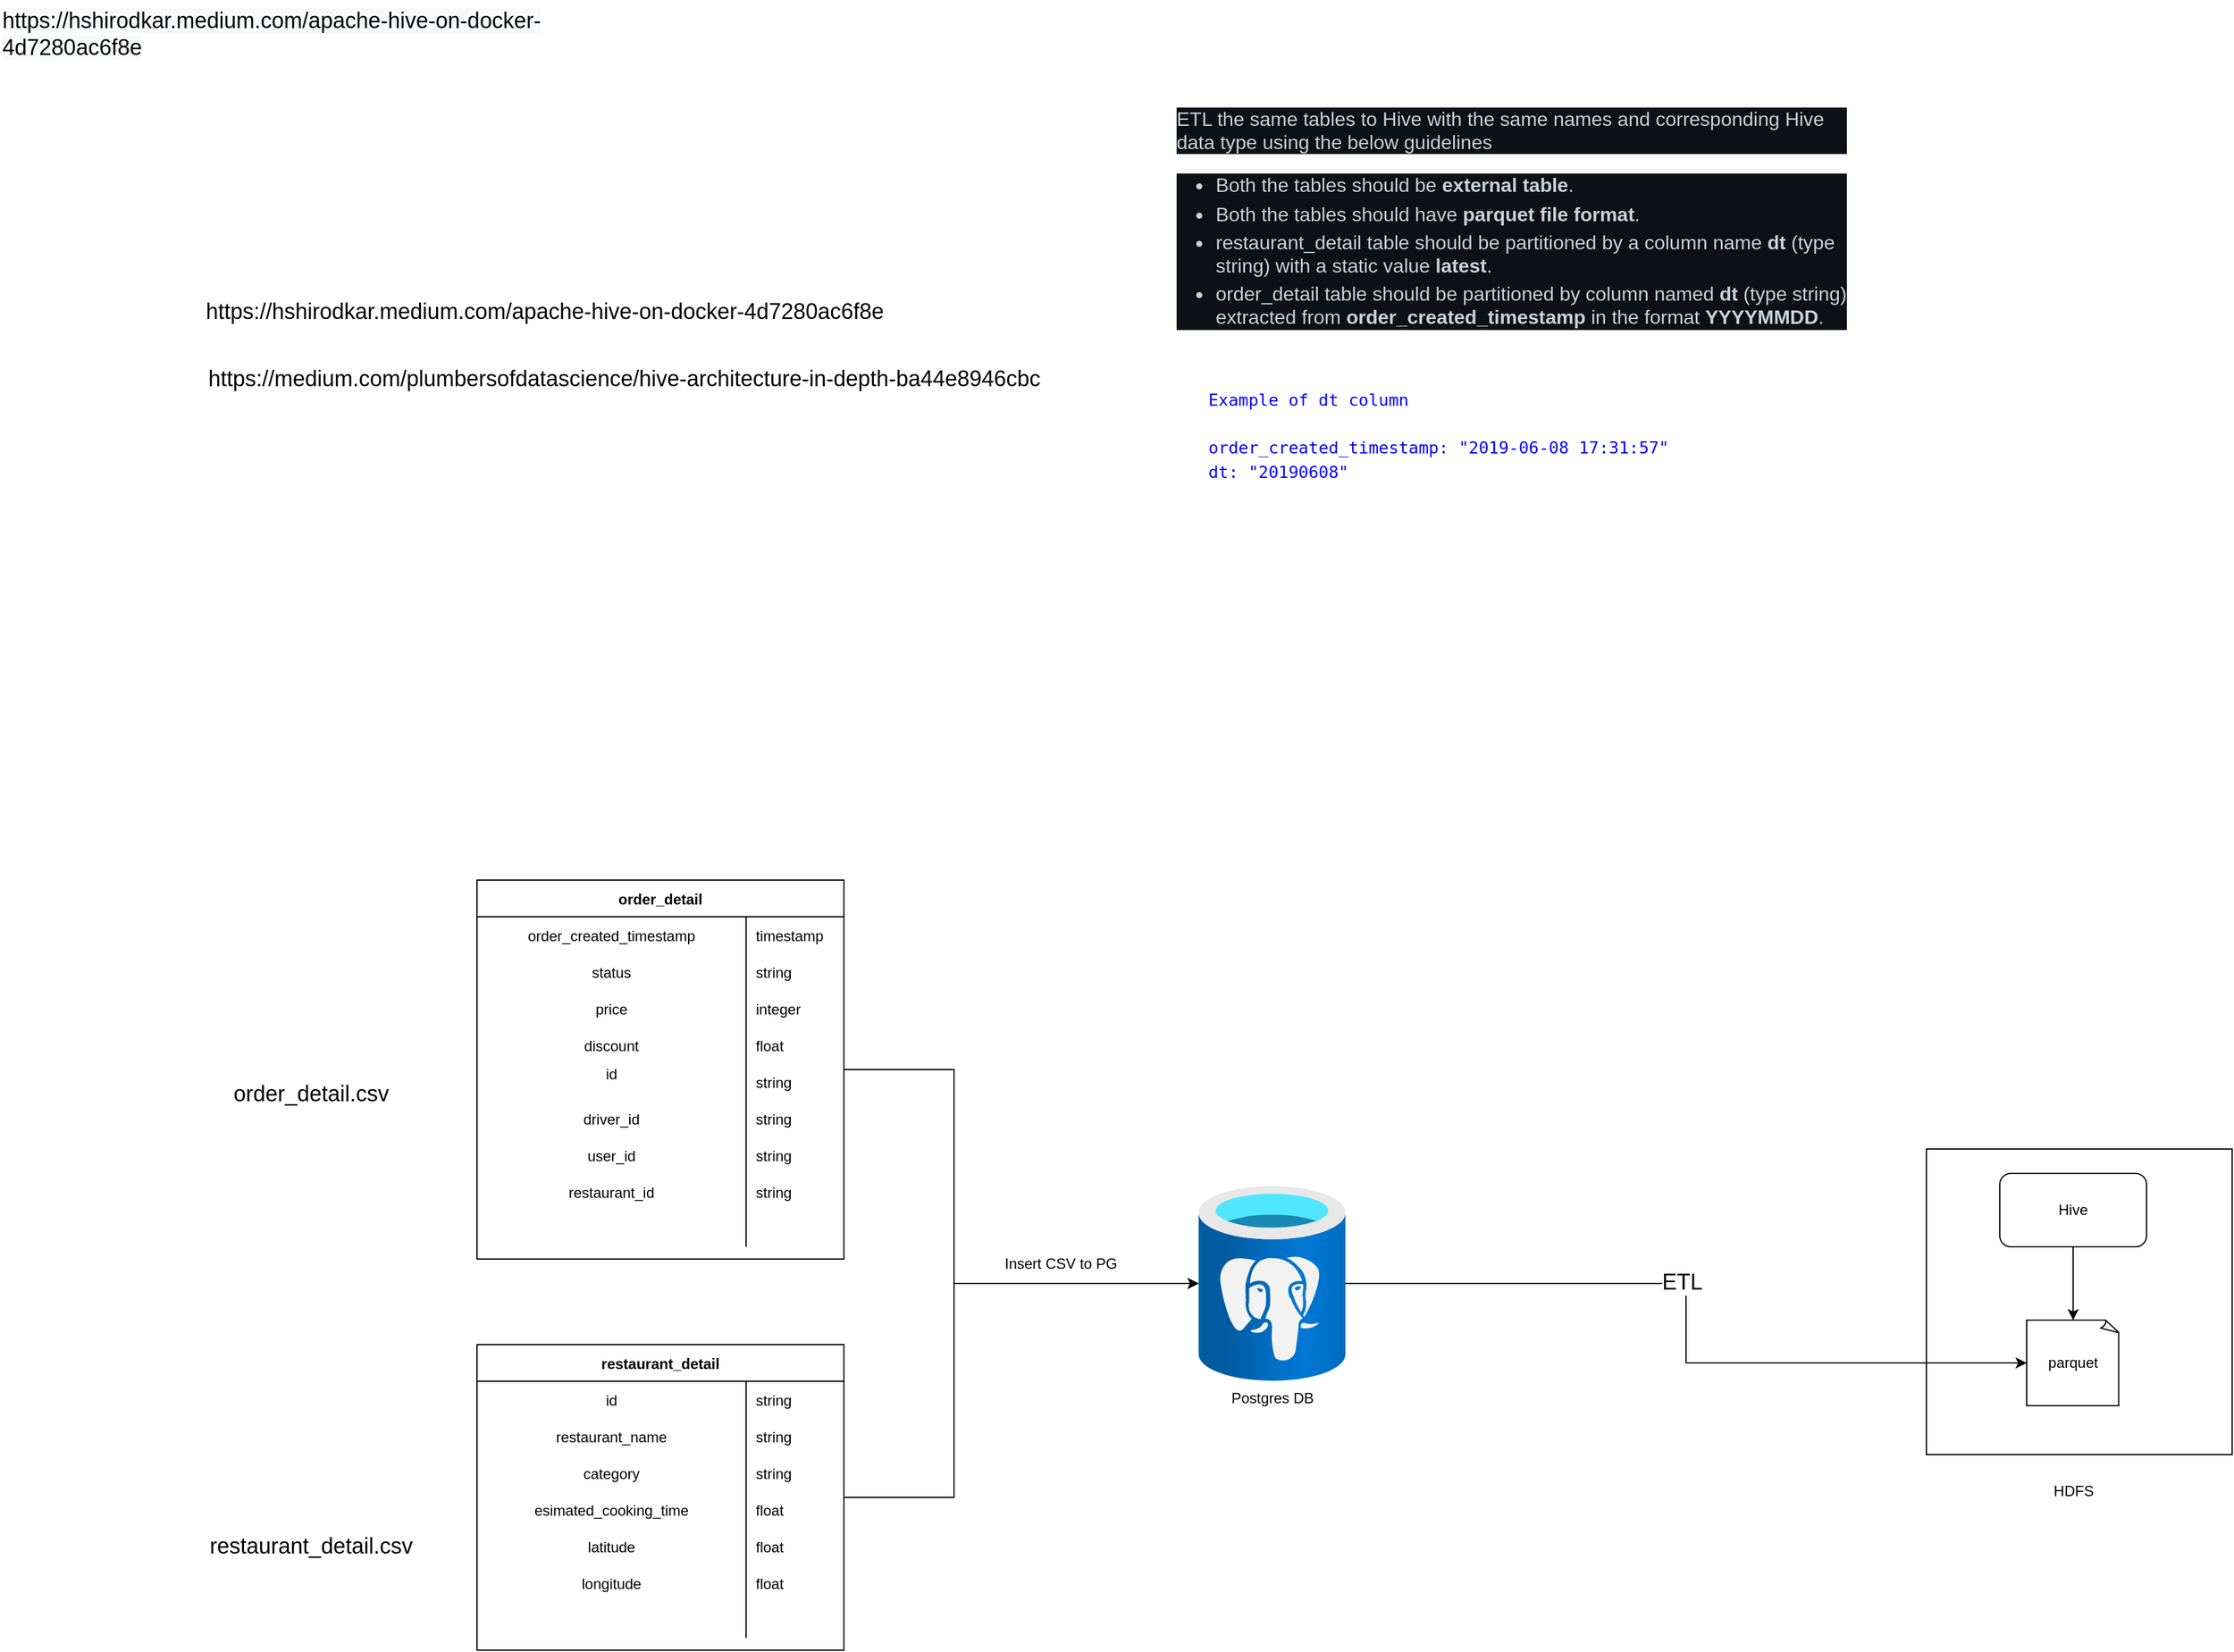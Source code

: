 <mxfile version="14.8.0" type="github">
  <diagram id="6CdzCUz8HcLEYqCQVTEM" name="Page-1">
    <mxGraphModel dx="1882" dy="1744" grid="0" gridSize="10" guides="1" tooltips="1" connect="1" arrows="1" fold="1" page="0" pageScale="1" pageWidth="1654" pageHeight="1169" math="0" shadow="0">
      <root>
        <mxCell id="0" />
        <mxCell id="1" parent="0" />
        <mxCell id="gmRt4qrbImgZVtuVfAIw-1" value="" style="whiteSpace=wrap;html=1;aspect=fixed;" vertex="1" parent="1">
          <mxGeometry x="1585" y="410" width="250" height="250" as="geometry" />
        </mxCell>
        <mxCell id="cUqwhZdn4gUKvGzjcZQ_-3" value="&lt;font style=&quot;font-size: 18px&quot;&gt;order_detail.csv&lt;/font&gt;" style="shape=image;html=1;verticalAlign=top;verticalLabelPosition=bottom;labelBackgroundColor=#ffffff;imageAspect=0;aspect=fixed;image=https://cdn3.iconfinder.com/data/icons/file-extension-vol-1/48/csv_file_database_extension_data-128.png" parent="1" vertex="1">
          <mxGeometry x="200" y="220" width="128" height="128" as="geometry" />
        </mxCell>
        <mxCell id="cUqwhZdn4gUKvGzjcZQ_-4" value="&lt;font style=&quot;font-size: 18px&quot;&gt;restaurant_detail.csv&lt;/font&gt;" style="shape=image;html=1;verticalAlign=top;verticalLabelPosition=bottom;labelBackgroundColor=#ffffff;imageAspect=0;aspect=fixed;image=https://cdn3.iconfinder.com/data/icons/file-extension-vol-1/48/csv_file_database_extension_data-128.png" parent="1" vertex="1">
          <mxGeometry x="200" y="590" width="128" height="128" as="geometry" />
        </mxCell>
        <mxCell id="cUqwhZdn4gUKvGzjcZQ_-90" style="edgeStyle=orthogonalEdgeStyle;rounded=0;orthogonalLoop=1;jettySize=auto;html=1;" parent="1" source="cUqwhZdn4gUKvGzjcZQ_-25" target="cUqwhZdn4gUKvGzjcZQ_-89" edge="1">
          <mxGeometry relative="1" as="geometry">
            <Array as="points">
              <mxPoint x="790" y="345" />
              <mxPoint x="790" y="520" />
            </Array>
          </mxGeometry>
        </mxCell>
        <mxCell id="cUqwhZdn4gUKvGzjcZQ_-25" value="order_detail" style="shape=table;startSize=30;container=1;collapsible=1;childLayout=tableLayout;fixedRows=1;rowLines=0;fontStyle=1;align=center;resizeLast=1;" parent="1" vertex="1">
          <mxGeometry x="400" y="190" width="300" height="310" as="geometry">
            <mxRectangle x="400" y="190" width="100" height="30" as="alternateBounds" />
          </mxGeometry>
        </mxCell>
        <mxCell id="cUqwhZdn4gUKvGzjcZQ_-26" value="" style="shape=partialRectangle;collapsible=0;dropTarget=0;pointerEvents=0;fillColor=none;top=0;left=0;bottom=0;right=0;points=[[0,0.5],[1,0.5]];portConstraint=eastwest;" parent="cUqwhZdn4gUKvGzjcZQ_-25" vertex="1">
          <mxGeometry y="30" width="300" height="30" as="geometry" />
        </mxCell>
        <mxCell id="cUqwhZdn4gUKvGzjcZQ_-27" value="order_created_timestamp" style="shape=partialRectangle;connectable=0;fillColor=none;top=0;left=0;bottom=0;right=0;fontStyle=0;overflow=hidden;" parent="cUqwhZdn4gUKvGzjcZQ_-26" vertex="1">
          <mxGeometry width="220" height="30" as="geometry" />
        </mxCell>
        <mxCell id="cUqwhZdn4gUKvGzjcZQ_-28" value="timestamp" style="shape=partialRectangle;connectable=0;fillColor=none;top=0;left=0;bottom=0;right=0;align=left;spacingLeft=6;fontStyle=0;overflow=hidden;" parent="cUqwhZdn4gUKvGzjcZQ_-26" vertex="1">
          <mxGeometry x="220" width="80" height="30" as="geometry" />
        </mxCell>
        <mxCell id="cUqwhZdn4gUKvGzjcZQ_-32" value="" style="shape=partialRectangle;collapsible=0;dropTarget=0;pointerEvents=0;fillColor=none;top=0;left=0;bottom=0;right=0;points=[[0,0.5],[1,0.5]];portConstraint=eastwest;" parent="cUqwhZdn4gUKvGzjcZQ_-25" vertex="1">
          <mxGeometry y="60" width="300" height="30" as="geometry" />
        </mxCell>
        <mxCell id="cUqwhZdn4gUKvGzjcZQ_-33" value="status" style="shape=partialRectangle;connectable=0;fillColor=none;top=0;left=0;bottom=0;right=0;editable=1;overflow=hidden;" parent="cUqwhZdn4gUKvGzjcZQ_-32" vertex="1">
          <mxGeometry width="220" height="30" as="geometry" />
        </mxCell>
        <mxCell id="cUqwhZdn4gUKvGzjcZQ_-34" value="string" style="shape=partialRectangle;connectable=0;fillColor=none;top=0;left=0;bottom=0;right=0;align=left;spacingLeft=6;overflow=hidden;" parent="cUqwhZdn4gUKvGzjcZQ_-32" vertex="1">
          <mxGeometry x="220" width="80" height="30" as="geometry" />
        </mxCell>
        <mxCell id="cUqwhZdn4gUKvGzjcZQ_-35" value="" style="shape=partialRectangle;collapsible=0;dropTarget=0;pointerEvents=0;fillColor=none;top=0;left=0;bottom=0;right=0;points=[[0,0.5],[1,0.5]];portConstraint=eastwest;" parent="cUqwhZdn4gUKvGzjcZQ_-25" vertex="1">
          <mxGeometry y="90" width="300" height="30" as="geometry" />
        </mxCell>
        <mxCell id="cUqwhZdn4gUKvGzjcZQ_-36" value="price" style="shape=partialRectangle;connectable=0;fillColor=none;top=0;left=0;bottom=0;right=0;editable=1;overflow=hidden;" parent="cUqwhZdn4gUKvGzjcZQ_-35" vertex="1">
          <mxGeometry width="220" height="30" as="geometry" />
        </mxCell>
        <mxCell id="cUqwhZdn4gUKvGzjcZQ_-37" value="integer" style="shape=partialRectangle;connectable=0;fillColor=none;top=0;left=0;bottom=0;right=0;align=left;spacingLeft=6;overflow=hidden;" parent="cUqwhZdn4gUKvGzjcZQ_-35" vertex="1">
          <mxGeometry x="220" width="80" height="30" as="geometry" />
        </mxCell>
        <mxCell id="cUqwhZdn4gUKvGzjcZQ_-40" value="" style="shape=partialRectangle;collapsible=0;dropTarget=0;pointerEvents=0;fillColor=none;top=0;left=0;bottom=0;right=0;points=[[0,0.5],[1,0.5]];portConstraint=eastwest;" parent="cUqwhZdn4gUKvGzjcZQ_-25" vertex="1">
          <mxGeometry y="120" width="300" height="30" as="geometry" />
        </mxCell>
        <mxCell id="cUqwhZdn4gUKvGzjcZQ_-41" value="discount" style="shape=partialRectangle;connectable=0;fillColor=none;top=0;left=0;bottom=0;right=0;editable=1;overflow=hidden;" parent="cUqwhZdn4gUKvGzjcZQ_-40" vertex="1">
          <mxGeometry width="220" height="30" as="geometry" />
        </mxCell>
        <mxCell id="cUqwhZdn4gUKvGzjcZQ_-42" value="float" style="shape=partialRectangle;connectable=0;fillColor=none;top=0;left=0;bottom=0;right=0;align=left;spacingLeft=6;overflow=hidden;" parent="cUqwhZdn4gUKvGzjcZQ_-40" vertex="1">
          <mxGeometry x="220" width="80" height="30" as="geometry" />
        </mxCell>
        <mxCell id="cUqwhZdn4gUKvGzjcZQ_-46" value="" style="shape=partialRectangle;collapsible=0;dropTarget=0;pointerEvents=0;fillColor=none;top=0;left=0;bottom=0;right=0;points=[[0,0.5],[1,0.5]];portConstraint=eastwest;" parent="cUqwhZdn4gUKvGzjcZQ_-25" vertex="1">
          <mxGeometry y="150" width="300" height="30" as="geometry" />
        </mxCell>
        <mxCell id="cUqwhZdn4gUKvGzjcZQ_-47" value="id&#xa;&#xa;" style="shape=partialRectangle;connectable=0;fillColor=none;top=0;left=0;bottom=0;right=0;editable=1;overflow=hidden;" parent="cUqwhZdn4gUKvGzjcZQ_-46" vertex="1">
          <mxGeometry width="220" height="30" as="geometry" />
        </mxCell>
        <mxCell id="cUqwhZdn4gUKvGzjcZQ_-48" value="string" style="shape=partialRectangle;connectable=0;fillColor=none;top=0;left=0;bottom=0;right=0;align=left;spacingLeft=6;overflow=hidden;" parent="cUqwhZdn4gUKvGzjcZQ_-46" vertex="1">
          <mxGeometry x="220" width="80" height="30" as="geometry" />
        </mxCell>
        <mxCell id="cUqwhZdn4gUKvGzjcZQ_-49" value="" style="shape=partialRectangle;collapsible=0;dropTarget=0;pointerEvents=0;fillColor=none;top=0;left=0;bottom=0;right=0;points=[[0,0.5],[1,0.5]];portConstraint=eastwest;" parent="cUqwhZdn4gUKvGzjcZQ_-25" vertex="1">
          <mxGeometry y="180" width="300" height="30" as="geometry" />
        </mxCell>
        <mxCell id="cUqwhZdn4gUKvGzjcZQ_-50" value="driver_id" style="shape=partialRectangle;connectable=0;fillColor=none;top=0;left=0;bottom=0;right=0;editable=1;overflow=hidden;" parent="cUqwhZdn4gUKvGzjcZQ_-49" vertex="1">
          <mxGeometry width="220" height="30" as="geometry" />
        </mxCell>
        <mxCell id="cUqwhZdn4gUKvGzjcZQ_-51" value="string" style="shape=partialRectangle;connectable=0;fillColor=none;top=0;left=0;bottom=0;right=0;align=left;spacingLeft=6;overflow=hidden;" parent="cUqwhZdn4gUKvGzjcZQ_-49" vertex="1">
          <mxGeometry x="220" width="80" height="30" as="geometry" />
        </mxCell>
        <mxCell id="cUqwhZdn4gUKvGzjcZQ_-52" value="" style="shape=partialRectangle;collapsible=0;dropTarget=0;pointerEvents=0;fillColor=none;top=0;left=0;bottom=0;right=0;points=[[0,0.5],[1,0.5]];portConstraint=eastwest;" parent="cUqwhZdn4gUKvGzjcZQ_-25" vertex="1">
          <mxGeometry y="210" width="300" height="30" as="geometry" />
        </mxCell>
        <mxCell id="cUqwhZdn4gUKvGzjcZQ_-53" value="user_id" style="shape=partialRectangle;connectable=0;fillColor=none;top=0;left=0;bottom=0;right=0;editable=1;overflow=hidden;" parent="cUqwhZdn4gUKvGzjcZQ_-52" vertex="1">
          <mxGeometry width="220" height="30" as="geometry" />
        </mxCell>
        <mxCell id="cUqwhZdn4gUKvGzjcZQ_-54" value="string" style="shape=partialRectangle;connectable=0;fillColor=none;top=0;left=0;bottom=0;right=0;align=left;spacingLeft=6;overflow=hidden;" parent="cUqwhZdn4gUKvGzjcZQ_-52" vertex="1">
          <mxGeometry x="220" width="80" height="30" as="geometry" />
        </mxCell>
        <mxCell id="cUqwhZdn4gUKvGzjcZQ_-55" value="" style="shape=partialRectangle;collapsible=0;dropTarget=0;pointerEvents=0;fillColor=none;top=0;left=0;bottom=0;right=0;points=[[0,0.5],[1,0.5]];portConstraint=eastwest;" parent="cUqwhZdn4gUKvGzjcZQ_-25" vertex="1">
          <mxGeometry y="240" width="300" height="30" as="geometry" />
        </mxCell>
        <mxCell id="cUqwhZdn4gUKvGzjcZQ_-56" value="restaurant_id" style="shape=partialRectangle;connectable=0;fillColor=none;top=0;left=0;bottom=0;right=0;editable=1;overflow=hidden;" parent="cUqwhZdn4gUKvGzjcZQ_-55" vertex="1">
          <mxGeometry width="220" height="30" as="geometry" />
        </mxCell>
        <mxCell id="cUqwhZdn4gUKvGzjcZQ_-57" value="string" style="shape=partialRectangle;connectable=0;fillColor=none;top=0;left=0;bottom=0;right=0;align=left;spacingLeft=6;overflow=hidden;" parent="cUqwhZdn4gUKvGzjcZQ_-55" vertex="1">
          <mxGeometry x="220" width="80" height="30" as="geometry" />
        </mxCell>
        <mxCell id="cUqwhZdn4gUKvGzjcZQ_-58" value="" style="shape=partialRectangle;collapsible=0;dropTarget=0;pointerEvents=0;fillColor=none;top=0;left=0;bottom=0;right=0;points=[[0,0.5],[1,0.5]];portConstraint=eastwest;" parent="cUqwhZdn4gUKvGzjcZQ_-25" vertex="1">
          <mxGeometry y="270" width="300" height="30" as="geometry" />
        </mxCell>
        <mxCell id="cUqwhZdn4gUKvGzjcZQ_-59" value="" style="shape=partialRectangle;connectable=0;fillColor=none;top=0;left=0;bottom=0;right=0;editable=1;overflow=hidden;" parent="cUqwhZdn4gUKvGzjcZQ_-58" vertex="1">
          <mxGeometry width="220" height="30" as="geometry" />
        </mxCell>
        <mxCell id="cUqwhZdn4gUKvGzjcZQ_-60" value="" style="shape=partialRectangle;connectable=0;fillColor=none;top=0;left=0;bottom=0;right=0;align=left;spacingLeft=6;overflow=hidden;" parent="cUqwhZdn4gUKvGzjcZQ_-58" vertex="1">
          <mxGeometry x="220" width="80" height="30" as="geometry" />
        </mxCell>
        <mxCell id="cUqwhZdn4gUKvGzjcZQ_-38" value="" style="shape=partialRectangle;connectable=0;fillColor=none;top=0;left=0;bottom=0;right=0;editable=1;overflow=hidden;" parent="1" vertex="1">
          <mxGeometry x="400" y="210" width="220" height="30" as="geometry" />
        </mxCell>
        <mxCell id="cUqwhZdn4gUKvGzjcZQ_-92" style="edgeStyle=orthogonalEdgeStyle;rounded=0;orthogonalLoop=1;jettySize=auto;html=1;" parent="1" source="cUqwhZdn4gUKvGzjcZQ_-61" target="cUqwhZdn4gUKvGzjcZQ_-89" edge="1">
          <mxGeometry relative="1" as="geometry">
            <Array as="points">
              <mxPoint x="790" y="695" />
              <mxPoint x="790" y="520" />
            </Array>
          </mxGeometry>
        </mxCell>
        <mxCell id="cUqwhZdn4gUKvGzjcZQ_-61" value="restaurant_detail" style="shape=table;startSize=30;container=1;collapsible=1;childLayout=tableLayout;fixedRows=1;rowLines=0;fontStyle=1;align=center;resizeLast=1;" parent="1" vertex="1">
          <mxGeometry x="400" y="570" width="300" height="250" as="geometry">
            <mxRectangle x="400" y="570" width="100" height="30" as="alternateBounds" />
          </mxGeometry>
        </mxCell>
        <mxCell id="cUqwhZdn4gUKvGzjcZQ_-62" value="" style="shape=partialRectangle;collapsible=0;dropTarget=0;pointerEvents=0;fillColor=none;top=0;left=0;bottom=0;right=0;points=[[0,0.5],[1,0.5]];portConstraint=eastwest;" parent="cUqwhZdn4gUKvGzjcZQ_-61" vertex="1">
          <mxGeometry y="30" width="300" height="30" as="geometry" />
        </mxCell>
        <mxCell id="cUqwhZdn4gUKvGzjcZQ_-63" value="id" style="shape=partialRectangle;connectable=0;fillColor=none;top=0;left=0;bottom=0;right=0;fontStyle=0;overflow=hidden;" parent="cUqwhZdn4gUKvGzjcZQ_-62" vertex="1">
          <mxGeometry width="220" height="30" as="geometry" />
        </mxCell>
        <mxCell id="cUqwhZdn4gUKvGzjcZQ_-64" value="string" style="shape=partialRectangle;connectable=0;fillColor=none;top=0;left=0;bottom=0;right=0;align=left;spacingLeft=6;fontStyle=0;overflow=hidden;" parent="cUqwhZdn4gUKvGzjcZQ_-62" vertex="1">
          <mxGeometry x="220" width="80" height="30" as="geometry" />
        </mxCell>
        <mxCell id="cUqwhZdn4gUKvGzjcZQ_-65" value="" style="shape=partialRectangle;collapsible=0;dropTarget=0;pointerEvents=0;fillColor=none;top=0;left=0;bottom=0;right=0;points=[[0,0.5],[1,0.5]];portConstraint=eastwest;" parent="cUqwhZdn4gUKvGzjcZQ_-61" vertex="1">
          <mxGeometry y="60" width="300" height="30" as="geometry" />
        </mxCell>
        <mxCell id="cUqwhZdn4gUKvGzjcZQ_-66" value="restaurant_name" style="shape=partialRectangle;connectable=0;fillColor=none;top=0;left=0;bottom=0;right=0;editable=1;overflow=hidden;" parent="cUqwhZdn4gUKvGzjcZQ_-65" vertex="1">
          <mxGeometry width="220" height="30" as="geometry" />
        </mxCell>
        <mxCell id="cUqwhZdn4gUKvGzjcZQ_-67" value="string" style="shape=partialRectangle;connectable=0;fillColor=none;top=0;left=0;bottom=0;right=0;align=left;spacingLeft=6;overflow=hidden;" parent="cUqwhZdn4gUKvGzjcZQ_-65" vertex="1">
          <mxGeometry x="220" width="80" height="30" as="geometry" />
        </mxCell>
        <mxCell id="cUqwhZdn4gUKvGzjcZQ_-68" value="" style="shape=partialRectangle;collapsible=0;dropTarget=0;pointerEvents=0;fillColor=none;top=0;left=0;bottom=0;right=0;points=[[0,0.5],[1,0.5]];portConstraint=eastwest;" parent="cUqwhZdn4gUKvGzjcZQ_-61" vertex="1">
          <mxGeometry y="90" width="300" height="30" as="geometry" />
        </mxCell>
        <mxCell id="cUqwhZdn4gUKvGzjcZQ_-69" value="category" style="shape=partialRectangle;connectable=0;fillColor=none;top=0;left=0;bottom=0;right=0;editable=1;overflow=hidden;" parent="cUqwhZdn4gUKvGzjcZQ_-68" vertex="1">
          <mxGeometry width="220" height="30" as="geometry" />
        </mxCell>
        <mxCell id="cUqwhZdn4gUKvGzjcZQ_-70" value="string" style="shape=partialRectangle;connectable=0;fillColor=none;top=0;left=0;bottom=0;right=0;align=left;spacingLeft=6;overflow=hidden;" parent="cUqwhZdn4gUKvGzjcZQ_-68" vertex="1">
          <mxGeometry x="220" width="80" height="30" as="geometry" />
        </mxCell>
        <mxCell id="cUqwhZdn4gUKvGzjcZQ_-71" value="" style="shape=partialRectangle;collapsible=0;dropTarget=0;pointerEvents=0;fillColor=none;top=0;left=0;bottom=0;right=0;points=[[0,0.5],[1,0.5]];portConstraint=eastwest;" parent="cUqwhZdn4gUKvGzjcZQ_-61" vertex="1">
          <mxGeometry y="120" width="300" height="30" as="geometry" />
        </mxCell>
        <mxCell id="cUqwhZdn4gUKvGzjcZQ_-72" value="esimated_cooking_time" style="shape=partialRectangle;connectable=0;fillColor=none;top=0;left=0;bottom=0;right=0;editable=1;overflow=hidden;" parent="cUqwhZdn4gUKvGzjcZQ_-71" vertex="1">
          <mxGeometry width="220" height="30" as="geometry" />
        </mxCell>
        <mxCell id="cUqwhZdn4gUKvGzjcZQ_-73" value="float" style="shape=partialRectangle;connectable=0;fillColor=none;top=0;left=0;bottom=0;right=0;align=left;spacingLeft=6;overflow=hidden;" parent="cUqwhZdn4gUKvGzjcZQ_-71" vertex="1">
          <mxGeometry x="220" width="80" height="30" as="geometry" />
        </mxCell>
        <mxCell id="cUqwhZdn4gUKvGzjcZQ_-74" value="" style="shape=partialRectangle;collapsible=0;dropTarget=0;pointerEvents=0;fillColor=none;top=0;left=0;bottom=0;right=0;points=[[0,0.5],[1,0.5]];portConstraint=eastwest;" parent="cUqwhZdn4gUKvGzjcZQ_-61" vertex="1">
          <mxGeometry y="150" width="300" height="30" as="geometry" />
        </mxCell>
        <mxCell id="cUqwhZdn4gUKvGzjcZQ_-75" value="latitude" style="shape=partialRectangle;connectable=0;fillColor=none;top=0;left=0;bottom=0;right=0;editable=1;overflow=hidden;" parent="cUqwhZdn4gUKvGzjcZQ_-74" vertex="1">
          <mxGeometry width="220" height="30" as="geometry" />
        </mxCell>
        <mxCell id="cUqwhZdn4gUKvGzjcZQ_-76" value="float" style="shape=partialRectangle;connectable=0;fillColor=none;top=0;left=0;bottom=0;right=0;align=left;spacingLeft=6;overflow=hidden;" parent="cUqwhZdn4gUKvGzjcZQ_-74" vertex="1">
          <mxGeometry x="220" width="80" height="30" as="geometry" />
        </mxCell>
        <mxCell id="cUqwhZdn4gUKvGzjcZQ_-77" value="" style="shape=partialRectangle;collapsible=0;dropTarget=0;pointerEvents=0;fillColor=none;top=0;left=0;bottom=0;right=0;points=[[0,0.5],[1,0.5]];portConstraint=eastwest;" parent="cUqwhZdn4gUKvGzjcZQ_-61" vertex="1">
          <mxGeometry y="180" width="300" height="30" as="geometry" />
        </mxCell>
        <mxCell id="cUqwhZdn4gUKvGzjcZQ_-78" value="longitude" style="shape=partialRectangle;connectable=0;fillColor=none;top=0;left=0;bottom=0;right=0;editable=1;overflow=hidden;" parent="cUqwhZdn4gUKvGzjcZQ_-77" vertex="1">
          <mxGeometry width="220" height="30" as="geometry" />
        </mxCell>
        <mxCell id="cUqwhZdn4gUKvGzjcZQ_-79" value="float" style="shape=partialRectangle;connectable=0;fillColor=none;top=0;left=0;bottom=0;right=0;align=left;spacingLeft=6;overflow=hidden;" parent="cUqwhZdn4gUKvGzjcZQ_-77" vertex="1">
          <mxGeometry x="220" width="80" height="30" as="geometry" />
        </mxCell>
        <mxCell id="cUqwhZdn4gUKvGzjcZQ_-80" value="" style="shape=partialRectangle;collapsible=0;dropTarget=0;pointerEvents=0;fillColor=none;top=0;left=0;bottom=0;right=0;points=[[0,0.5],[1,0.5]];portConstraint=eastwest;" parent="cUqwhZdn4gUKvGzjcZQ_-61" vertex="1">
          <mxGeometry y="210" width="300" height="30" as="geometry" />
        </mxCell>
        <mxCell id="cUqwhZdn4gUKvGzjcZQ_-81" value="" style="shape=partialRectangle;connectable=0;fillColor=none;top=0;left=0;bottom=0;right=0;editable=1;overflow=hidden;" parent="cUqwhZdn4gUKvGzjcZQ_-80" vertex="1">
          <mxGeometry width="220" height="30" as="geometry" />
        </mxCell>
        <mxCell id="cUqwhZdn4gUKvGzjcZQ_-82" value="" style="shape=partialRectangle;connectable=0;fillColor=none;top=0;left=0;bottom=0;right=0;align=left;spacingLeft=6;overflow=hidden;" parent="cUqwhZdn4gUKvGzjcZQ_-80" vertex="1">
          <mxGeometry x="220" width="80" height="30" as="geometry" />
        </mxCell>
        <mxCell id="cUqwhZdn4gUKvGzjcZQ_-93" style="edgeStyle=orthogonalEdgeStyle;rounded=0;orthogonalLoop=1;jettySize=auto;html=1;" parent="1" source="cUqwhZdn4gUKvGzjcZQ_-89" target="gmRt4qrbImgZVtuVfAIw-3" edge="1">
          <mxGeometry relative="1" as="geometry">
            <mxPoint x="1590" y="520" as="targetPoint" />
          </mxGeometry>
        </mxCell>
        <mxCell id="cUqwhZdn4gUKvGzjcZQ_-95" value="ETL" style="edgeLabel;html=1;align=center;verticalAlign=middle;resizable=0;points=[];fontSize=18;" parent="cUqwhZdn4gUKvGzjcZQ_-93" vertex="1" connectable="0">
          <mxGeometry x="-0.115" y="1" relative="1" as="geometry">
            <mxPoint as="offset" />
          </mxGeometry>
        </mxCell>
        <mxCell id="cUqwhZdn4gUKvGzjcZQ_-89" value="Postgres DB" style="aspect=fixed;html=1;points=[];align=center;image;fontSize=12;image=img/lib/azure2/databases/Azure_Database_PostgreSQL_Server.svg;" parent="1" vertex="1">
          <mxGeometry x="990" y="440" width="120" height="160" as="geometry" />
        </mxCell>
        <mxCell id="gmRt4qrbImgZVtuVfAIw-4" style="edgeStyle=orthogonalEdgeStyle;rounded=0;orthogonalLoop=1;jettySize=auto;html=1;" edge="1" parent="1" source="cUqwhZdn4gUKvGzjcZQ_-94" target="gmRt4qrbImgZVtuVfAIw-3">
          <mxGeometry relative="1" as="geometry" />
        </mxCell>
        <mxCell id="cUqwhZdn4gUKvGzjcZQ_-94" value="Hive" style="rounded=1;whiteSpace=wrap;html=1;" parent="1" vertex="1">
          <mxGeometry x="1645" y="430" width="120" height="60" as="geometry" />
        </mxCell>
        <mxCell id="cUqwhZdn4gUKvGzjcZQ_-99" value="&lt;p style=&quot;box-sizing: border-box; margin-top: 16px; margin-bottom: 16px; color: rgb(201, 209, 217); font-size: 16px; font-style: normal; font-weight: 400; letter-spacing: normal; text-align: left; text-indent: 0px; text-transform: none; word-spacing: 0px; background-color: rgb(13, 17, 23);&quot;&gt;ETL the same tables to Hive with the same names and corresponding Hive data type using the below guidelines&lt;/p&gt;&lt;ul style=&quot;box-sizing: border-box; padding-left: 2em; margin-top: 0px; margin-bottom: 0px; color: rgb(201, 209, 217); font-size: 16px; font-style: normal; font-weight: 400; letter-spacing: normal; text-align: left; text-indent: 0px; text-transform: none; word-spacing: 0px; background-color: rgb(13, 17, 23);&quot;&gt;&lt;li style=&quot;box-sizing: border-box&quot;&gt;Both the tables should be&lt;span&gt;&amp;nbsp;&lt;/span&gt;&lt;strong style=&quot;box-sizing: border-box ; font-weight: 600&quot;&gt;external table&lt;/strong&gt;.&lt;/li&gt;&lt;li style=&quot;box-sizing: border-box ; margin-top: 0.25em&quot;&gt;Both the tables should have&lt;span&gt;&amp;nbsp;&lt;/span&gt;&lt;strong style=&quot;box-sizing: border-box ; font-weight: 600&quot;&gt;parquet file format&lt;/strong&gt;.&lt;/li&gt;&lt;li style=&quot;box-sizing: border-box ; margin-top: 0.25em&quot;&gt;restaurant_detail table should be partitioned by a column name&lt;span&gt;&amp;nbsp;&lt;/span&gt;&lt;strong style=&quot;box-sizing: border-box ; font-weight: 600&quot;&gt;dt&lt;/strong&gt;&lt;span&gt;&amp;nbsp;&lt;/span&gt;(type string) with a static value&lt;span&gt;&amp;nbsp;&lt;/span&gt;&lt;strong style=&quot;box-sizing: border-box ; font-weight: 600&quot;&gt;latest&lt;/strong&gt;.&lt;/li&gt;&lt;li style=&quot;box-sizing: border-box ; margin-top: 0.25em&quot;&gt;order_detail table should be partitioned by column named&lt;span&gt;&amp;nbsp;&lt;/span&gt;&lt;strong style=&quot;box-sizing: border-box ; font-weight: 600&quot;&gt;dt&lt;/strong&gt;&lt;span&gt;&amp;nbsp;&lt;/span&gt;(type string) extracted from&lt;span&gt;&amp;nbsp;&lt;/span&gt;&lt;strong style=&quot;box-sizing: border-box ; font-weight: 600&quot;&gt;order_created_timestamp&lt;/strong&gt;&lt;span&gt;&amp;nbsp;&lt;/span&gt;in the format&lt;span&gt;&amp;nbsp;&lt;/span&gt;&lt;strong style=&quot;box-sizing: border-box ; font-weight: 600&quot;&gt;YYYYMMDD&lt;/strong&gt;.&lt;/li&gt;&lt;/ul&gt;" style="text;whiteSpace=wrap;html=1;fontSize=18;" parent="1" vertex="1">
          <mxGeometry x="970" y="-465" width="550" height="260" as="geometry" />
        </mxCell>
        <mxCell id="cUqwhZdn4gUKvGzjcZQ_-101" value="&lt;pre style=&quot;box-sizing: border-box ; font-size: 13.6px ; margin-top: 0px ; margin-bottom: 0px ; overflow-wrap: normal ; padding: 16px ; overflow: auto ; line-height: 1.45 ; border-radius: 6px ; word-break: normal ; font-style: normal ; font-weight: 400 ; letter-spacing: normal ; text-indent: 0px ; text-transform: none ; word-spacing: 0px&quot;&gt;&lt;font color=&quot;#0000ff&quot;&gt;&lt;span class=&quot;pl-v&quot; style=&quot;box-sizing: border-box&quot;&gt;Example&lt;/span&gt; &lt;span class=&quot;pl-s1&quot; style=&quot;box-sizing: border-box&quot;&gt;of&lt;/span&gt; &lt;span class=&quot;pl-s1&quot; style=&quot;box-sizing: border-box&quot;&gt;dt&lt;/span&gt; &lt;span class=&quot;pl-s1&quot; style=&quot;box-sizing: border-box&quot;&gt;column&lt;/span&gt;&lt;br&gt;&lt;br&gt;&lt;span class=&quot;pl-s1&quot; style=&quot;box-sizing: border-box&quot;&gt;order_created_timestamp&lt;/span&gt;: &lt;span class=&quot;pl-s&quot; style=&quot;box-sizing: border-box&quot;&gt;&quot;2019-06-08 17:31:57&quot;&lt;/span&gt;&lt;br&gt;&lt;span class=&quot;pl-s1&quot; style=&quot;box-sizing: border-box&quot;&gt;dt&lt;/span&gt;: &lt;span class=&quot;pl-s&quot; style=&quot;box-sizing: border-box&quot;&gt;&quot;20190608&quot;&lt;/span&gt;&lt;/font&gt;&lt;/pre&gt;" style="text;whiteSpace=wrap;html=1;fontSize=18;" parent="1" vertex="1">
          <mxGeometry x="980" y="-235" width="400" height="120" as="geometry" />
        </mxCell>
        <mxCell id="cUqwhZdn4gUKvGzjcZQ_-102" value="https://medium.com/plumbersofdatascience/hive-architecture-in-depth-ba44e8946cbc" style="text;html=1;align=center;verticalAlign=middle;resizable=0;points=[];autosize=1;strokeColor=none;fontSize=18;" parent="1" vertex="1">
          <mxGeometry x="170" y="-235" width="700" height="30" as="geometry" />
        </mxCell>
        <mxCell id="cUqwhZdn4gUKvGzjcZQ_-103" value="https://hshirodkar.medium.com/apache-hive-on-docker-4d7280ac6f8e" style="text;html=1;align=center;verticalAlign=middle;resizable=0;points=[];autosize=1;strokeColor=none;fontSize=18;" parent="1" vertex="1">
          <mxGeometry x="170" y="-290" width="570" height="30" as="geometry" />
        </mxCell>
        <mxCell id="Xjd__0lMG31UaCI8izmG-1" value="&lt;span style=&quot;color: rgb(0, 0, 0); font-family: helvetica; font-size: 18px; font-style: normal; font-weight: 400; letter-spacing: normal; text-align: center; text-indent: 0px; text-transform: none; word-spacing: 0px; background-color: rgb(248, 249, 250); display: inline; float: none;&quot;&gt;https://hshirodkar.medium.com/apache-hive-on-docker-4d7280ac6f8e&lt;/span&gt;" style="text;whiteSpace=wrap;html=1;" parent="1" vertex="1">
          <mxGeometry x="10" y="-530" width="550" height="50" as="geometry" />
        </mxCell>
        <mxCell id="gmRt4qrbImgZVtuVfAIw-2" value="HDFS" style="text;html=1;align=center;verticalAlign=middle;resizable=0;points=[];autosize=1;strokeColor=none;" vertex="1" parent="1">
          <mxGeometry x="1680" y="680" width="50" height="20" as="geometry" />
        </mxCell>
        <mxCell id="gmRt4qrbImgZVtuVfAIw-3" value="parquet" style="whiteSpace=wrap;html=1;shape=mxgraph.basic.document" vertex="1" parent="1">
          <mxGeometry x="1667" y="550" width="76" height="70" as="geometry" />
        </mxCell>
        <mxCell id="gmRt4qrbImgZVtuVfAIw-5" value="" style="shape=image;html=1;verticalAlign=top;verticalLabelPosition=bottom;labelBackgroundColor=#ffffff;imageAspect=0;aspect=fixed;image=https://cdn4.iconfinder.com/data/icons/logos-and-brands/512/267_Python_logo-128.png" vertex="1" parent="1">
          <mxGeometry x="1330" y="401" width="99" height="99" as="geometry" />
        </mxCell>
        <mxCell id="gmRt4qrbImgZVtuVfAIw-6" value="Insert CSV to PG" style="shape=image;html=1;verticalAlign=top;verticalLabelPosition=bottom;labelBackgroundColor=#ffffff;imageAspect=0;aspect=fixed;image=https://cdn4.iconfinder.com/data/icons/logos-and-brands/512/267_Python_logo-128.png" vertex="1" parent="1">
          <mxGeometry x="827" y="391" width="99" height="99" as="geometry" />
        </mxCell>
      </root>
    </mxGraphModel>
  </diagram>
</mxfile>
